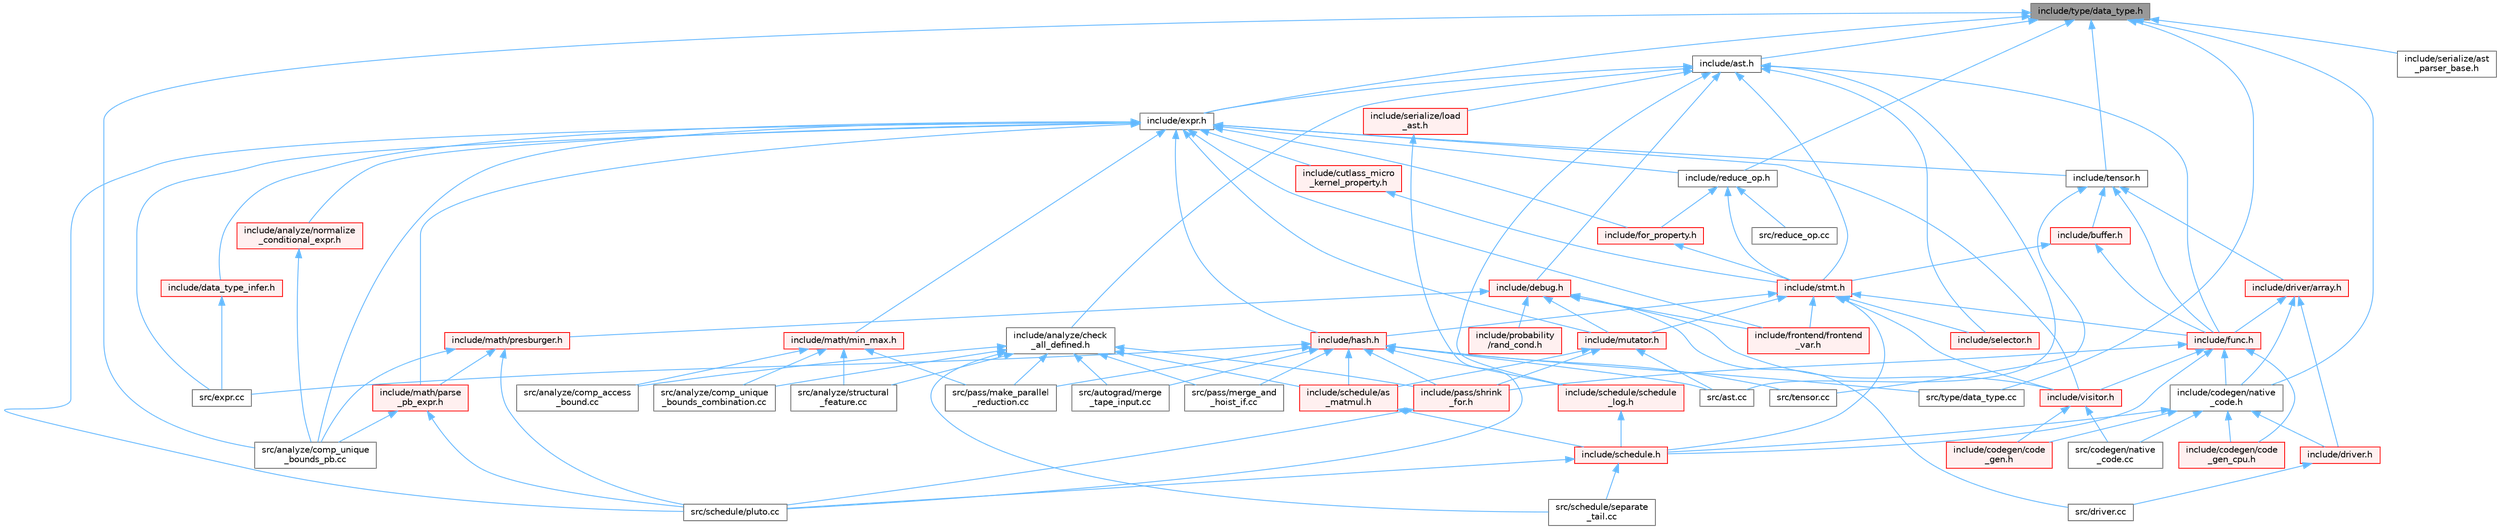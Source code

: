 digraph "include/type/data_type.h"
{
 // LATEX_PDF_SIZE
  bgcolor="transparent";
  edge [fontname=Helvetica,fontsize=10,labelfontname=Helvetica,labelfontsize=10];
  node [fontname=Helvetica,fontsize=10,shape=box,height=0.2,width=0.4];
  Node1 [label="include/type/data_type.h",height=0.2,width=0.4,color="gray40", fillcolor="grey60", style="filled", fontcolor="black",tooltip=" "];
  Node1 -> Node2 [dir="back",color="steelblue1",style="solid"];
  Node2 [label="include/ast.h",height=0.2,width=0.4,color="grey40", fillcolor="white", style="filled",URL="$ast_8h.html",tooltip=" "];
  Node2 -> Node3 [dir="back",color="steelblue1",style="solid"];
  Node3 [label="include/analyze/check\l_all_defined.h",height=0.2,width=0.4,color="grey40", fillcolor="white", style="filled",URL="$check__all__defined_8h.html",tooltip=" "];
  Node3 -> Node4 [dir="back",color="steelblue1",style="solid"];
  Node4 [label="include/pass/shrink\l_for.h",height=0.2,width=0.4,color="red", fillcolor="#FFF0F0", style="filled",URL="$shrink__for_8h.html",tooltip=" "];
  Node4 -> Node11 [dir="back",color="steelblue1",style="solid"];
  Node11 [label="src/schedule/pluto.cc",height=0.2,width=0.4,color="grey40", fillcolor="white", style="filled",URL="$pluto_8cc.html",tooltip=" "];
  Node3 -> Node12 [dir="back",color="steelblue1",style="solid"];
  Node12 [label="include/schedule/as\l_matmul.h",height=0.2,width=0.4,color="red", fillcolor="#FFF0F0", style="filled",URL="$as__matmul_8h.html",tooltip=" "];
  Node12 -> Node13 [dir="back",color="steelblue1",style="solid"];
  Node13 [label="include/schedule.h",height=0.2,width=0.4,color="red", fillcolor="#FFF0F0", style="filled",URL="$schedule_8h.html",tooltip=" "];
  Node13 -> Node11 [dir="back",color="steelblue1",style="solid"];
  Node13 -> Node35 [dir="back",color="steelblue1",style="solid"];
  Node35 [label="src/schedule/separate\l_tail.cc",height=0.2,width=0.4,color="grey40", fillcolor="white", style="filled",URL="$separate__tail_8cc.html",tooltip=" "];
  Node3 -> Node46 [dir="back",color="steelblue1",style="solid"];
  Node46 [label="src/analyze/comp_access\l_bound.cc",height=0.2,width=0.4,color="grey40", fillcolor="white", style="filled",URL="$comp__access__bound_8cc.html",tooltip=" "];
  Node3 -> Node47 [dir="back",color="steelblue1",style="solid"];
  Node47 [label="src/analyze/comp_unique\l_bounds_combination.cc",height=0.2,width=0.4,color="grey40", fillcolor="white", style="filled",URL="$comp__unique__bounds__combination_8cc.html",tooltip=" "];
  Node3 -> Node48 [dir="back",color="steelblue1",style="solid"];
  Node48 [label="src/analyze/structural\l_feature.cc",height=0.2,width=0.4,color="grey40", fillcolor="white", style="filled",URL="$structural__feature_8cc.html",tooltip=" "];
  Node3 -> Node49 [dir="back",color="steelblue1",style="solid"];
  Node49 [label="src/autograd/merge\l_tape_input.cc",height=0.2,width=0.4,color="grey40", fillcolor="white", style="filled",URL="$merge__tape__input_8cc.html",tooltip=" "];
  Node3 -> Node50 [dir="back",color="steelblue1",style="solid"];
  Node50 [label="src/pass/make_parallel\l_reduction.cc",height=0.2,width=0.4,color="grey40", fillcolor="white", style="filled",URL="$make__parallel__reduction_8cc.html",tooltip=" "];
  Node3 -> Node51 [dir="back",color="steelblue1",style="solid"];
  Node51 [label="src/pass/merge_and\l_hoist_if.cc",height=0.2,width=0.4,color="grey40", fillcolor="white", style="filled",URL="$merge__and__hoist__if_8cc.html",tooltip=" "];
  Node3 -> Node35 [dir="back",color="steelblue1",style="solid"];
  Node2 -> Node52 [dir="back",color="steelblue1",style="solid"];
  Node52 [label="include/debug.h",height=0.2,width=0.4,color="red", fillcolor="#FFF0F0", style="filled",URL="$debug_8h.html",tooltip=" "];
  Node52 -> Node53 [dir="back",color="steelblue1",style="solid"];
  Node53 [label="include/frontend/frontend\l_var.h",height=0.2,width=0.4,color="red", fillcolor="#FFF0F0", style="filled",URL="$frontend__var_8h.html",tooltip=" "];
  Node52 -> Node57 [dir="back",color="steelblue1",style="solid"];
  Node57 [label="include/math/presburger.h",height=0.2,width=0.4,color="red", fillcolor="#FFF0F0", style="filled",URL="$presburger_8h.html",tooltip=" "];
  Node57 -> Node85 [dir="back",color="steelblue1",style="solid"];
  Node85 [label="include/math/parse\l_pb_expr.h",height=0.2,width=0.4,color="red", fillcolor="#FFF0F0", style="filled",URL="$parse__pb__expr_8h.html",tooltip=" "];
  Node85 -> Node68 [dir="back",color="steelblue1",style="solid"];
  Node68 [label="src/analyze/comp_unique\l_bounds_pb.cc",height=0.2,width=0.4,color="grey40", fillcolor="white", style="filled",URL="$comp__unique__bounds__pb_8cc.html",tooltip=" "];
  Node85 -> Node11 [dir="back",color="steelblue1",style="solid"];
  Node57 -> Node68 [dir="back",color="steelblue1",style="solid"];
  Node57 -> Node11 [dir="back",color="steelblue1",style="solid"];
  Node52 -> Node88 [dir="back",color="steelblue1",style="solid"];
  Node88 [label="include/mutator.h",height=0.2,width=0.4,color="red", fillcolor="#FFF0F0", style="filled",URL="$mutator_8h.html",tooltip=" "];
  Node88 -> Node4 [dir="back",color="steelblue1",style="solid"];
  Node88 -> Node12 [dir="back",color="steelblue1",style="solid"];
  Node88 -> Node170 [dir="back",color="steelblue1",style="solid"];
  Node170 [label="src/ast.cc",height=0.2,width=0.4,color="grey40", fillcolor="white", style="filled",URL="$ast_8cc.html",tooltip=" "];
  Node52 -> Node173 [dir="back",color="steelblue1",style="solid"];
  Node173 [label="include/probability\l/rand_cond.h",height=0.2,width=0.4,color="red", fillcolor="#FFF0F0", style="filled",URL="$rand__cond_8h.html",tooltip=" "];
  Node52 -> Node178 [dir="back",color="steelblue1",style="solid"];
  Node178 [label="include/visitor.h",height=0.2,width=0.4,color="red", fillcolor="#FFF0F0", style="filled",URL="$visitor_8h.html",tooltip=" "];
  Node178 -> Node208 [dir="back",color="steelblue1",style="solid"];
  Node208 [label="include/codegen/code\l_gen.h",height=0.2,width=0.4,color="red", fillcolor="#FFF0F0", style="filled",URL="$include_2codegen_2code__gen_8h.html",tooltip=" "];
  Node178 -> Node221 [dir="back",color="steelblue1",style="solid"];
  Node221 [label="src/codegen/native\l_code.cc",height=0.2,width=0.4,color="grey40", fillcolor="white", style="filled",URL="$native__code_8cc.html",tooltip=" "];
  Node52 -> Node224 [dir="back",color="steelblue1",style="solid"];
  Node224 [label="src/driver.cc",height=0.2,width=0.4,color="grey40", fillcolor="white", style="filled",URL="$driver_8cc.html",tooltip=" "];
  Node2 -> Node228 [dir="back",color="steelblue1",style="solid"];
  Node228 [label="include/expr.h",height=0.2,width=0.4,color="grey40", fillcolor="white", style="filled",URL="$expr_8h.html",tooltip=" "];
  Node228 -> Node229 [dir="back",color="steelblue1",style="solid"];
  Node229 [label="include/analyze/normalize\l_conditional_expr.h",height=0.2,width=0.4,color="red", fillcolor="#FFF0F0", style="filled",URL="$normalize__conditional__expr_8h.html",tooltip=" "];
  Node229 -> Node68 [dir="back",color="steelblue1",style="solid"];
  Node228 -> Node230 [dir="back",color="steelblue1",style="solid"];
  Node230 [label="include/cutlass_micro\l_kernel_property.h",height=0.2,width=0.4,color="red", fillcolor="#FFF0F0", style="filled",URL="$cutlass__micro__kernel__property_8h.html",tooltip=" "];
  Node230 -> Node231 [dir="back",color="steelblue1",style="solid"];
  Node231 [label="include/stmt.h",height=0.2,width=0.4,color="red", fillcolor="#FFF0F0", style="filled",URL="$stmt_8h.html",tooltip=" "];
  Node231 -> Node53 [dir="back",color="steelblue1",style="solid"];
  Node231 -> Node240 [dir="back",color="steelblue1",style="solid"];
  Node240 [label="include/func.h",height=0.2,width=0.4,color="red", fillcolor="#FFF0F0", style="filled",URL="$func_8h.html",tooltip=" "];
  Node240 -> Node210 [dir="back",color="steelblue1",style="solid"];
  Node210 [label="include/codegen/code\l_gen_cpu.h",height=0.2,width=0.4,color="red", fillcolor="#FFF0F0", style="filled",URL="$code__gen__cpu_8h.html",tooltip=" "];
  Node240 -> Node241 [dir="back",color="steelblue1",style="solid"];
  Node241 [label="include/codegen/native\l_code.h",height=0.2,width=0.4,color="grey40", fillcolor="white", style="filled",URL="$native__code_8h.html",tooltip=" "];
  Node241 -> Node208 [dir="back",color="steelblue1",style="solid"];
  Node241 -> Node210 [dir="back",color="steelblue1",style="solid"];
  Node241 -> Node242 [dir="back",color="steelblue1",style="solid"];
  Node242 [label="include/driver.h",height=0.2,width=0.4,color="red", fillcolor="#FFF0F0", style="filled",URL="$driver_8h.html",tooltip=" "];
  Node242 -> Node224 [dir="back",color="steelblue1",style="solid"];
  Node241 -> Node13 [dir="back",color="steelblue1",style="solid"];
  Node241 -> Node221 [dir="back",color="steelblue1",style="solid"];
  Node240 -> Node4 [dir="back",color="steelblue1",style="solid"];
  Node240 -> Node13 [dir="back",color="steelblue1",style="solid"];
  Node240 -> Node178 [dir="back",color="steelblue1",style="solid"];
  Node231 -> Node246 [dir="back",color="steelblue1",style="solid"];
  Node246 [label="include/hash.h",height=0.2,width=0.4,color="red", fillcolor="#FFF0F0", style="filled",URL="$hash_8h.html",tooltip=" "];
  Node246 -> Node4 [dir="back",color="steelblue1",style="solid"];
  Node246 -> Node12 [dir="back",color="steelblue1",style="solid"];
  Node246 -> Node247 [dir="back",color="steelblue1",style="solid"];
  Node247 [label="include/schedule/schedule\l_log.h",height=0.2,width=0.4,color="red", fillcolor="#FFF0F0", style="filled",URL="$schedule__log_8h.html",tooltip=" "];
  Node247 -> Node13 [dir="back",color="steelblue1",style="solid"];
  Node246 -> Node170 [dir="back",color="steelblue1",style="solid"];
  Node246 -> Node49 [dir="back",color="steelblue1",style="solid"];
  Node246 -> Node251 [dir="back",color="steelblue1",style="solid"];
  Node251 [label="src/expr.cc",height=0.2,width=0.4,color="grey40", fillcolor="white", style="filled",URL="$expr_8cc.html",tooltip=" "];
  Node246 -> Node50 [dir="back",color="steelblue1",style="solid"];
  Node246 -> Node51 [dir="back",color="steelblue1",style="solid"];
  Node246 -> Node257 [dir="back",color="steelblue1",style="solid"];
  Node257 [label="src/tensor.cc",height=0.2,width=0.4,color="grey40", fillcolor="white", style="filled",URL="$tensor_8cc.html",tooltip=" "];
  Node246 -> Node258 [dir="back",color="steelblue1",style="solid"];
  Node258 [label="src/type/data_type.cc",height=0.2,width=0.4,color="grey40", fillcolor="white", style="filled",URL="$data__type_8cc.html",tooltip=" "];
  Node231 -> Node88 [dir="back",color="steelblue1",style="solid"];
  Node231 -> Node13 [dir="back",color="steelblue1",style="solid"];
  Node231 -> Node267 [dir="back",color="steelblue1",style="solid"];
  Node267 [label="include/selector.h",height=0.2,width=0.4,color="red", fillcolor="#FFF0F0", style="filled",URL="$selector_8h.html",tooltip=" "];
  Node231 -> Node178 [dir="back",color="steelblue1",style="solid"];
  Node228 -> Node269 [dir="back",color="steelblue1",style="solid"];
  Node269 [label="include/data_type_infer.h",height=0.2,width=0.4,color="red", fillcolor="#FFF0F0", style="filled",URL="$data__type__infer_8h.html",tooltip=" "];
  Node269 -> Node251 [dir="back",color="steelblue1",style="solid"];
  Node228 -> Node270 [dir="back",color="steelblue1",style="solid"];
  Node270 [label="include/for_property.h",height=0.2,width=0.4,color="red", fillcolor="#FFF0F0", style="filled",URL="$for__property_8h.html",tooltip=" "];
  Node270 -> Node231 [dir="back",color="steelblue1",style="solid"];
  Node228 -> Node53 [dir="back",color="steelblue1",style="solid"];
  Node228 -> Node246 [dir="back",color="steelblue1",style="solid"];
  Node228 -> Node271 [dir="back",color="steelblue1",style="solid"];
  Node271 [label="include/math/min_max.h",height=0.2,width=0.4,color="red", fillcolor="#FFF0F0", style="filled",URL="$min__max_8h.html",tooltip=" "];
  Node271 -> Node46 [dir="back",color="steelblue1",style="solid"];
  Node271 -> Node47 [dir="back",color="steelblue1",style="solid"];
  Node271 -> Node48 [dir="back",color="steelblue1",style="solid"];
  Node271 -> Node50 [dir="back",color="steelblue1",style="solid"];
  Node228 -> Node85 [dir="back",color="steelblue1",style="solid"];
  Node228 -> Node88 [dir="back",color="steelblue1",style="solid"];
  Node228 -> Node272 [dir="back",color="steelblue1",style="solid"];
  Node272 [label="include/reduce_op.h",height=0.2,width=0.4,color="grey40", fillcolor="white", style="filled",URL="$reduce__op_8h.html",tooltip=" "];
  Node272 -> Node270 [dir="back",color="steelblue1",style="solid"];
  Node272 -> Node231 [dir="back",color="steelblue1",style="solid"];
  Node272 -> Node273 [dir="back",color="steelblue1",style="solid"];
  Node273 [label="src/reduce_op.cc",height=0.2,width=0.4,color="grey40", fillcolor="white", style="filled",URL="$reduce__op_8cc.html",tooltip=" "];
  Node228 -> Node274 [dir="back",color="steelblue1",style="solid"];
  Node274 [label="include/tensor.h",height=0.2,width=0.4,color="grey40", fillcolor="white", style="filled",URL="$tensor_8h.html",tooltip=" "];
  Node274 -> Node275 [dir="back",color="steelblue1",style="solid"];
  Node275 [label="include/buffer.h",height=0.2,width=0.4,color="red", fillcolor="#FFF0F0", style="filled",URL="$buffer_8h.html",tooltip=" "];
  Node275 -> Node240 [dir="back",color="steelblue1",style="solid"];
  Node275 -> Node231 [dir="back",color="steelblue1",style="solid"];
  Node274 -> Node278 [dir="back",color="steelblue1",style="solid"];
  Node278 [label="include/driver/array.h",height=0.2,width=0.4,color="red", fillcolor="#FFF0F0", style="filled",URL="$array_8h.html",tooltip=" "];
  Node278 -> Node241 [dir="back",color="steelblue1",style="solid"];
  Node278 -> Node242 [dir="back",color="steelblue1",style="solid"];
  Node278 -> Node240 [dir="back",color="steelblue1",style="solid"];
  Node274 -> Node240 [dir="back",color="steelblue1",style="solid"];
  Node274 -> Node257 [dir="back",color="steelblue1",style="solid"];
  Node228 -> Node178 [dir="back",color="steelblue1",style="solid"];
  Node228 -> Node68 [dir="back",color="steelblue1",style="solid"];
  Node228 -> Node251 [dir="back",color="steelblue1",style="solid"];
  Node228 -> Node11 [dir="back",color="steelblue1",style="solid"];
  Node2 -> Node240 [dir="back",color="steelblue1",style="solid"];
  Node2 -> Node247 [dir="back",color="steelblue1",style="solid"];
  Node2 -> Node267 [dir="back",color="steelblue1",style="solid"];
  Node2 -> Node286 [dir="back",color="steelblue1",style="solid"];
  Node286 [label="include/serialize/load\l_ast.h",height=0.2,width=0.4,color="red", fillcolor="#FFF0F0", style="filled",URL="$load__ast_8h.html",tooltip=" "];
  Node286 -> Node11 [dir="back",color="steelblue1",style="solid"];
  Node2 -> Node231 [dir="back",color="steelblue1",style="solid"];
  Node2 -> Node170 [dir="back",color="steelblue1",style="solid"];
  Node1 -> Node241 [dir="back",color="steelblue1",style="solid"];
  Node1 -> Node228 [dir="back",color="steelblue1",style="solid"];
  Node1 -> Node272 [dir="back",color="steelblue1",style="solid"];
  Node1 -> Node288 [dir="back",color="steelblue1",style="solid"];
  Node288 [label="include/serialize/ast\l_parser_base.h",height=0.2,width=0.4,color="grey40", fillcolor="white", style="filled",URL="$ast__parser__base_8h.html",tooltip=" "];
  Node1 -> Node274 [dir="back",color="steelblue1",style="solid"];
  Node1 -> Node68 [dir="back",color="steelblue1",style="solid"];
  Node1 -> Node258 [dir="back",color="steelblue1",style="solid"];
}
